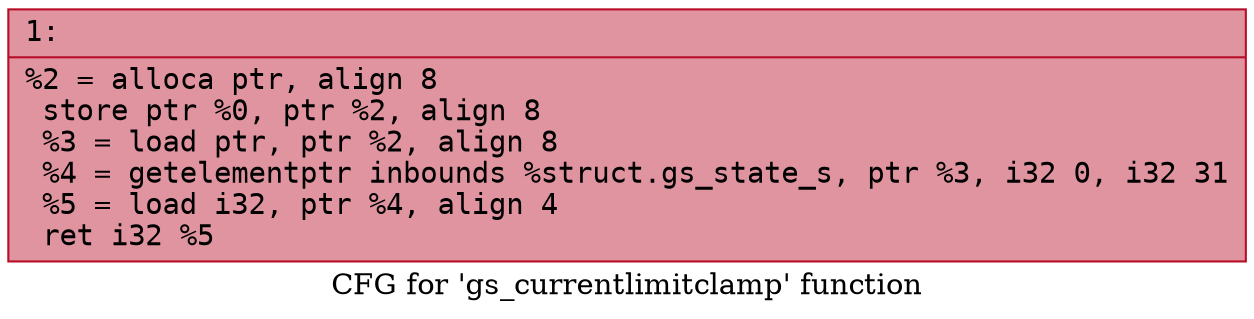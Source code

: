 digraph "CFG for 'gs_currentlimitclamp' function" {
	label="CFG for 'gs_currentlimitclamp' function";

	Node0x600000dfc190 [shape=record,color="#b70d28ff", style=filled, fillcolor="#b70d2870" fontname="Courier",label="{1:\l|  %2 = alloca ptr, align 8\l  store ptr %0, ptr %2, align 8\l  %3 = load ptr, ptr %2, align 8\l  %4 = getelementptr inbounds %struct.gs_state_s, ptr %3, i32 0, i32 31\l  %5 = load i32, ptr %4, align 4\l  ret i32 %5\l}"];
}
